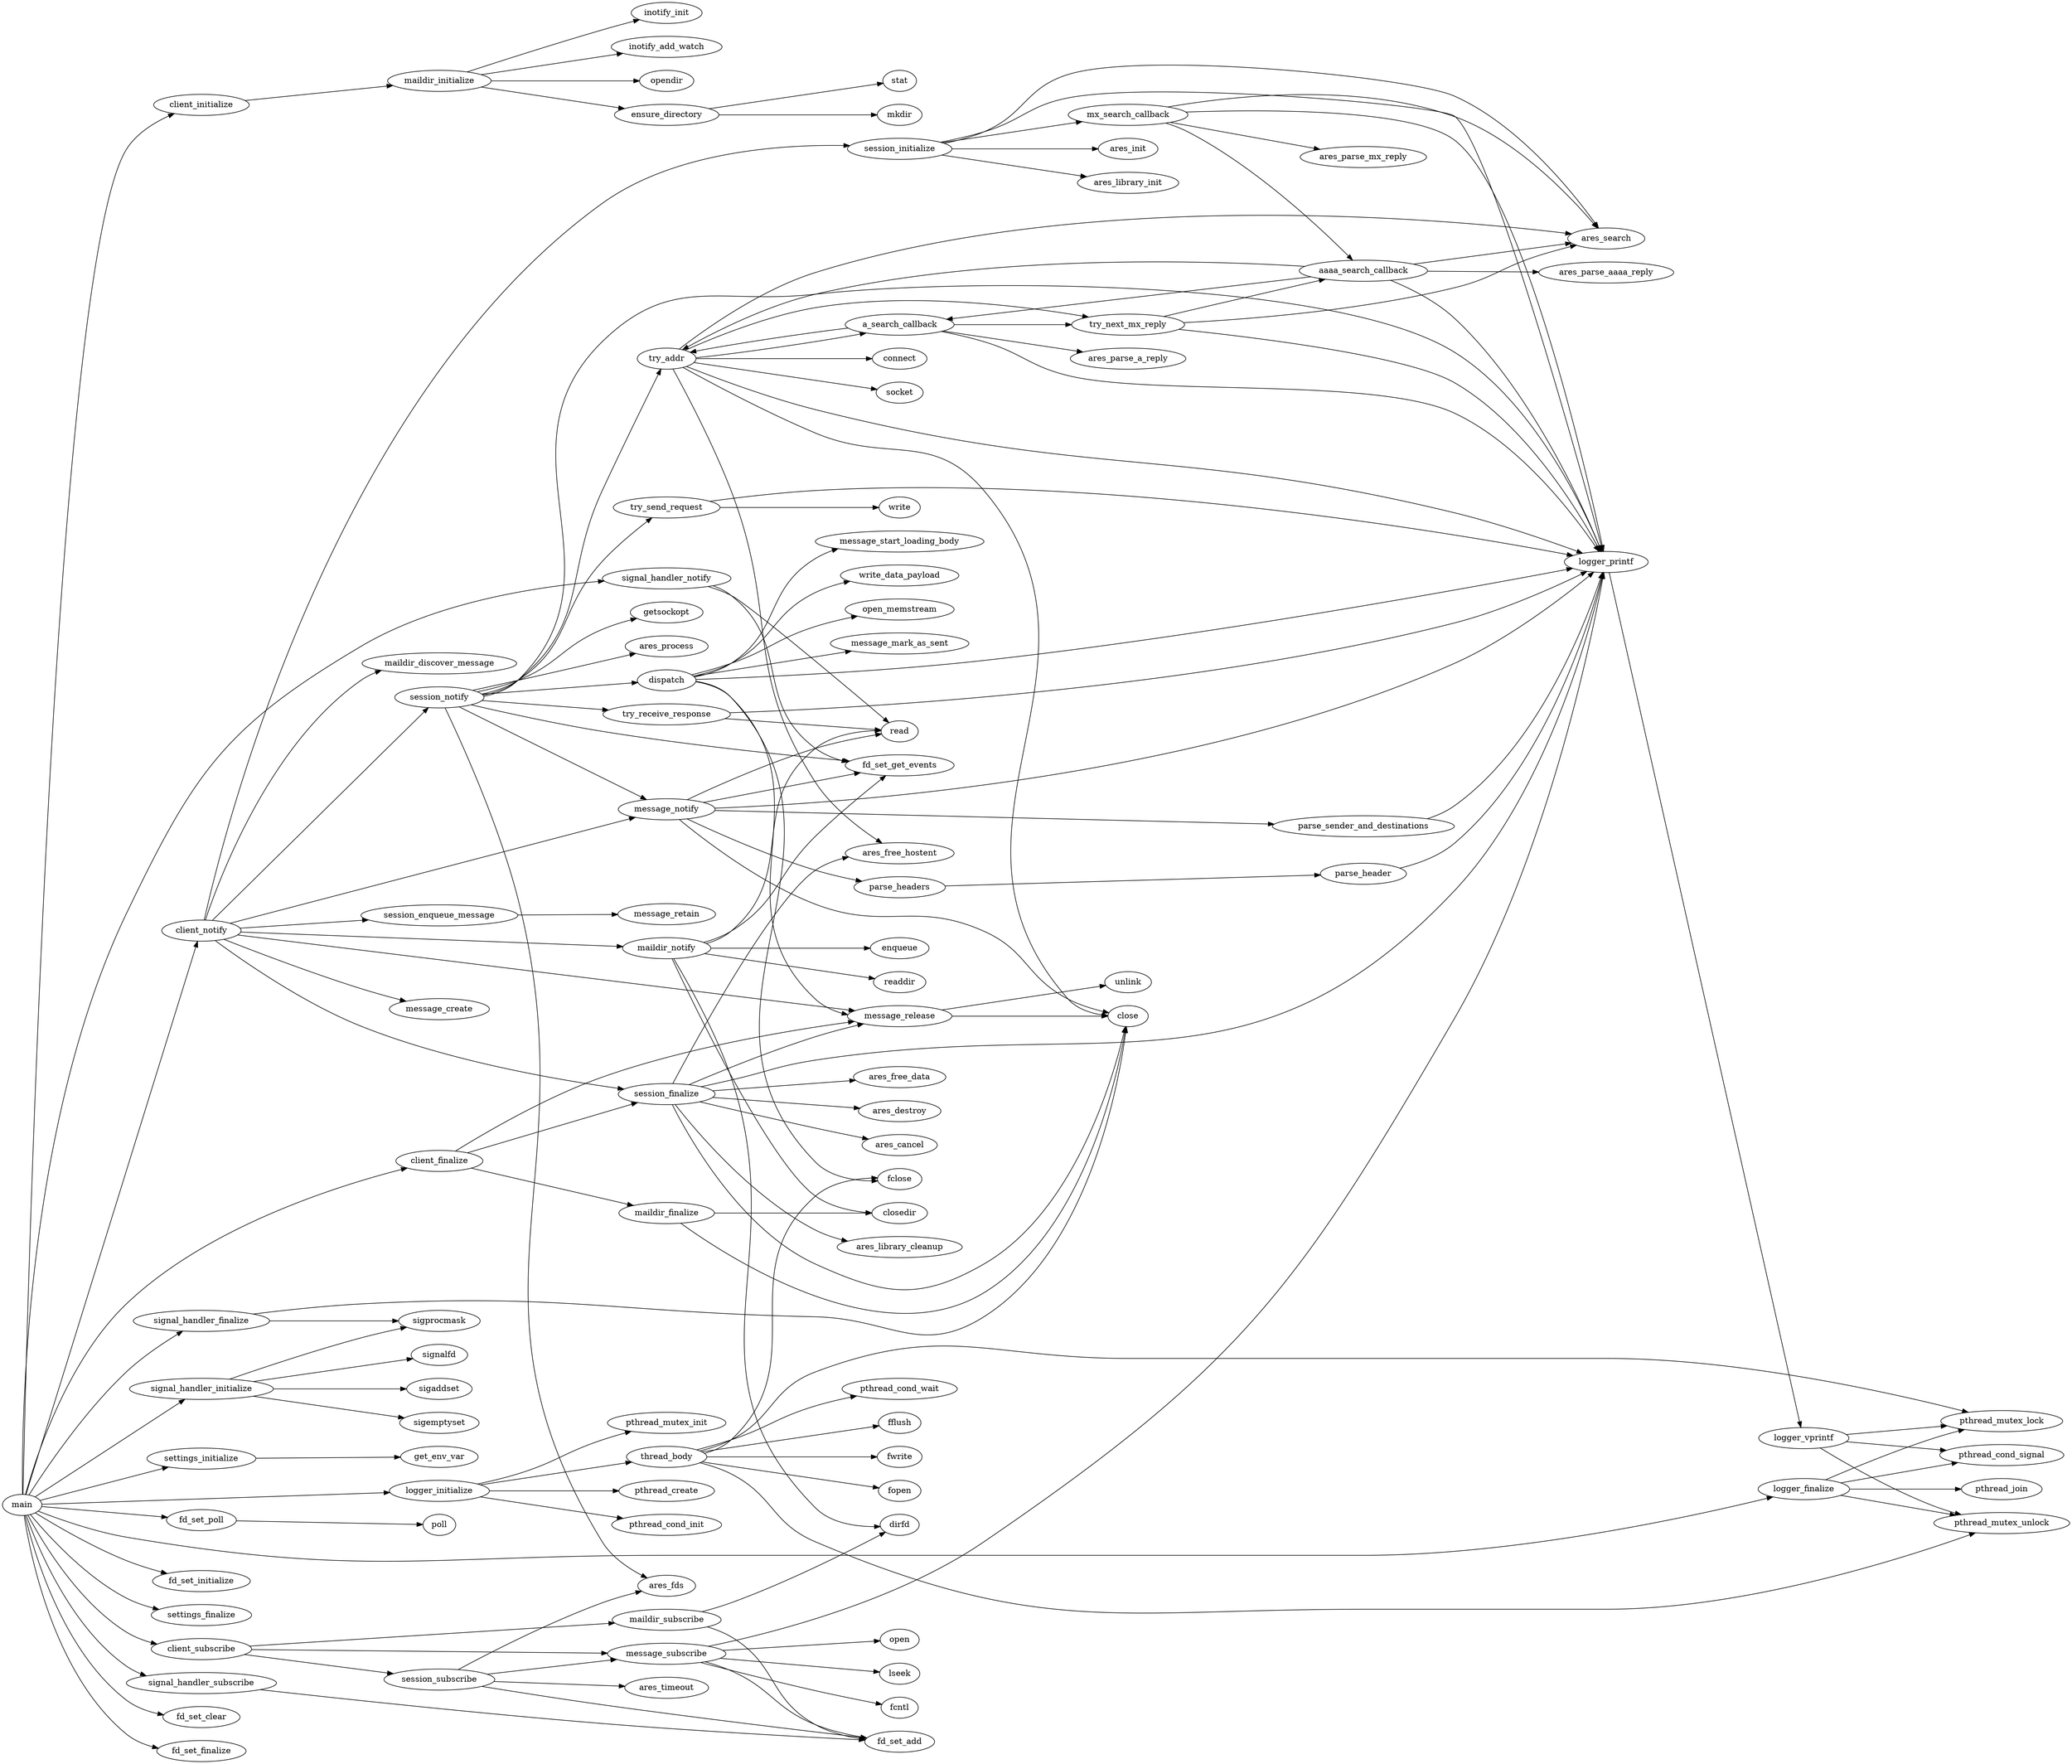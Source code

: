 digraph map {
rankdir=LR;
ranksep=2; nodesep=0.3
client_initialize->maildir_initialize;
ensure_directory->mkdir;
client_notify->maildir_notify;
try_addr->close;
logger_finalize->pthread_join;
message_notify->close;
message_notify->parse_headers;
client_finalize->message_release;
try_addr->ares_free_hostent;
dispatch->open_memstream;
signal_handler_initialize->signalfd;
main->client_initialize;
client_notify->session_finalize;
main->logger_finalize;
thread_body->pthread_mutex_lock;
message_subscribe->open;
maildir_finalize->close;
session_subscribe->fd_set_add;
client_notify->session_notify;
logger_vprintf->pthread_mutex_unlock;
session_notify->try_addr;
main->settings_initialize;
dispatch->message_mark_as_sent;
signal_handler_subscribe->fd_set_add;
aaaa_search_callback->a_search_callback;
try_receive_response->read;
try_next_mx_reply->ares_search;
signal_handler_notify->read;
session_initialize->ares_library_init;
maildir_notify->dirfd;
signal_handler_finalize->close;
session_finalize->ares_free_data;
client_finalize->session_finalize;
session_finalize->ares_destroy;
aaaa_search_callback->try_addr;
thread_body->pthread_mutex_unlock;
maildir_subscribe->dirfd;
main->signal_handler_finalize;
main->client_notify;
try_addr->a_search_callback;
signal_handler_notify->fd_set_get_events;
logger_initialize->thread_body;
dispatch->message_start_loading_body;
logger_initialize->pthread_create;
a_search_callback->logger_printf;
logger_initialize->pthread_mutex_init;
message_release->close;
maildir_initialize->inotify_init;
dispatch->write_data_payload;
client_notify->message_release;
logger_finalize->pthread_mutex_lock;
main->signal_handler_initialize;
maildir_finalize->closedir;
mx_search_callback->aaaa_search_callback;
main->fd_set_initialize;
try_addr->connect;
session_notify->message_notify;
main->settings_finalize;
dispatch->message_release;
maildir_initialize->ensure_directory;
settings_initialize->get_env_var;
session_initialize->mx_search_callback;
client_notify->message_create;
client_notify->session_enqueue_message;
fd_set_poll->poll;
parse_header->logger_printf;
message_release->unlink;
parse_headers->parse_header;
session_enqueue_message->message_retain;
session_notify->logger_printf;
signal_handler_initialize->sigprocmask;
message_subscribe->fd_set_add;
session_subscribe->message_subscribe;
message_subscribe->logger_printf;
message_notify->read;
dispatch->fclose;
session_finalize->ares_library_cleanup;
main->signal_handler_subscribe;
try_addr->try_next_mx_reply;
client_notify->maildir_discover_message;
message_subscribe->lseek;
logger_printf->logger_vprintf;
client_notify->session_initialize;
session_finalize->message_release;
thread_body->fflush;
main->signal_handler_notify;
thread_body->fwrite;
session_notify->ares_fds;
maildir_notify->closedir;
logger_vprintf->pthread_mutex_lock;
session_notify->ares_process;
session_finalize->ares_free_hostent;
session_finalize->logger_printf;
session_finalize->close;
client_subscribe->message_subscribe;
main->client_finalize;
try_send_request->write;
message_subscribe->fcntl;
client_notify->message_notify;
maildir_initialize->inotify_add_watch;
maildir_notify->fd_set_get_events;
try_addr->socket;
main->fd_set_clear;
main->fd_set_poll;
main->logger_initialize;
signal_handler_finalize->sigprocmask;
message_notify->logger_printf;
main->fd_set_finalize;
maildir_subscribe->fd_set_add;
message_notify->fd_set_get_events;
client_subscribe->session_subscribe;
signal_handler_initialize->sigaddset;
logger_finalize->pthread_mutex_unlock;
maildir_notify->readdir;
aaaa_search_callback->ares_search;
session_notify->try_send_request;
main->client_subscribe;
aaaa_search_callback->ares_parse_aaaa_reply;
session_notify->getsockopt;
mx_search_callback->ares_search;
aaaa_search_callback->logger_printf;
a_search_callback->try_next_mx_reply;
mx_search_callback->ares_parse_mx_reply;
session_initialize->ares_init;
session_finalize->ares_cancel;
try_receive_response->logger_printf;
parse_sender_and_destinations->logger_printf;
thread_body->fclose;
try_send_request->logger_printf;
session_subscribe->ares_timeout;
session_initialize->logger_printf;
session_notify->fd_set_get_events;
thread_body->fopen;
maildir_notify->enqueue;
try_addr->ares_search;
client_subscribe->maildir_subscribe;
session_notify->dispatch;
session_subscribe->ares_fds;
a_search_callback->ares_parse_a_reply;
ensure_directory->stat;
message_notify->parse_sender_and_destinations;
signal_handler_initialize->sigemptyset;
logger_finalize->pthread_cond_signal;
maildir_notify->read;
client_finalize->maildir_finalize;
try_next_mx_reply->aaaa_search_callback;
a_search_callback->try_addr;
logger_initialize->pthread_cond_init;
dispatch->logger_printf;
session_initialize->ares_search;
mx_search_callback->logger_printf;
thread_body->pthread_cond_wait;
maildir_initialize->opendir;
try_addr->logger_printf;
try_next_mx_reply->logger_printf;
logger_vprintf->pthread_cond_signal;
session_notify->try_receive_response;
}

